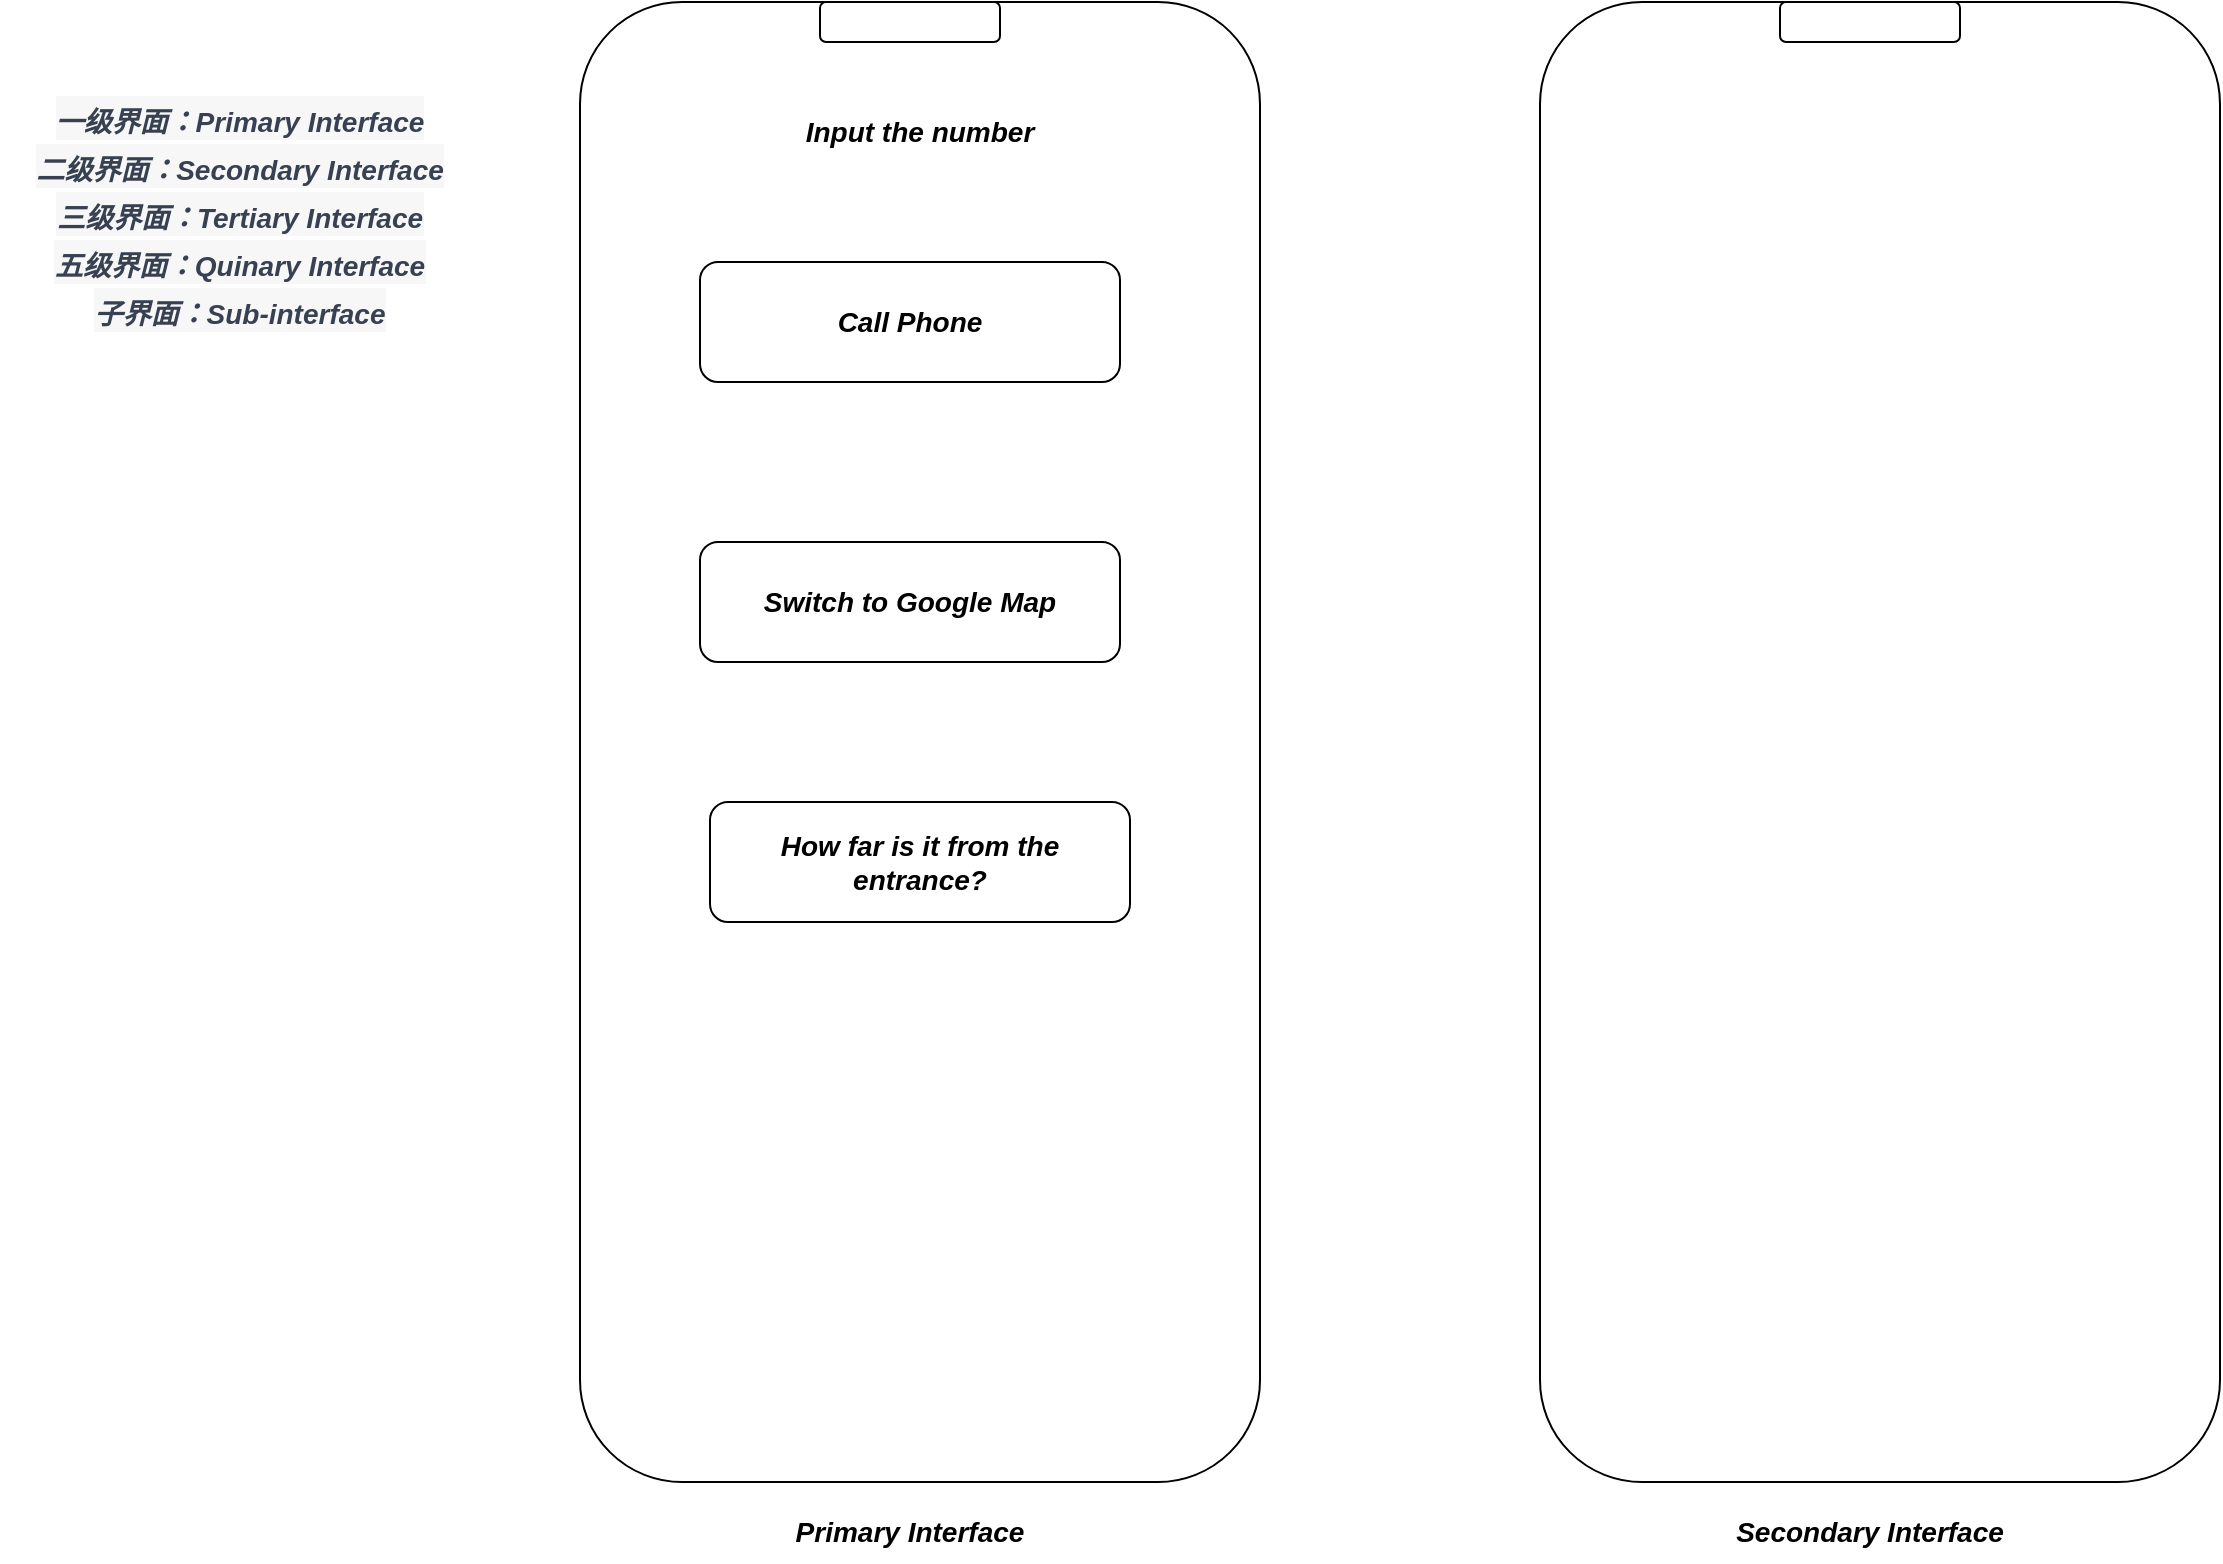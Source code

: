 <mxfile version="17.4.2" type="device"><diagram id="w_MZbceoAxADV6X89ecW" name="第 1 页"><mxGraphModel dx="1246" dy="905" grid="1" gridSize="10" guides="1" tooltips="1" connect="1" arrows="1" fold="1" page="1" pageScale="1" pageWidth="827" pageHeight="1169" math="0" shadow="0"><root><mxCell id="0"/><mxCell id="1" parent="0"/><mxCell id="mHsHHV-BM0eWh_N-UW0s-1" value="" style="rounded=1;whiteSpace=wrap;html=1;" parent="1" vertex="1"><mxGeometry x="110" y="60" width="340" height="740" as="geometry"/></mxCell><mxCell id="mHsHHV-BM0eWh_N-UW0s-2" value="" style="rounded=1;whiteSpace=wrap;html=1;" parent="1" vertex="1"><mxGeometry x="230" y="60" width="90" height="20" as="geometry"/></mxCell><mxCell id="mHsHHV-BM0eWh_N-UW0s-4" value="&lt;b&gt;&lt;i&gt;&lt;font style=&quot;font-size: 14px&quot;&gt;Primary Interface&lt;/font&gt;&lt;/i&gt;&lt;/b&gt;" style="text;html=1;strokeColor=none;fillColor=none;align=center;verticalAlign=middle;whiteSpace=wrap;rounded=0;" parent="1" vertex="1"><mxGeometry x="200" y="810" width="150" height="30" as="geometry"/></mxCell><mxCell id="mHsHHV-BM0eWh_N-UW0s-5" value="" style="rounded=1;whiteSpace=wrap;html=1;" parent="1" vertex="1"><mxGeometry x="590" y="60" width="340" height="740" as="geometry"/></mxCell><mxCell id="mHsHHV-BM0eWh_N-UW0s-6" value="" style="rounded=1;whiteSpace=wrap;html=1;" parent="1" vertex="1"><mxGeometry x="710" y="60" width="90" height="20" as="geometry"/></mxCell><mxCell id="mHsHHV-BM0eWh_N-UW0s-7" value="&lt;b&gt;&lt;i&gt;&lt;font style=&quot;font-size: 14px&quot;&gt;Secondary Interface&lt;/font&gt;&lt;/i&gt;&lt;/b&gt;" style="text;html=1;strokeColor=none;fillColor=none;align=center;verticalAlign=middle;whiteSpace=wrap;rounded=0;" parent="1" vertex="1"><mxGeometry x="680" y="810" width="150" height="30" as="geometry"/></mxCell><mxCell id="mHsHHV-BM0eWh_N-UW0s-9" value="&lt;span style=&quot;color: rgb(55 , 65 , 81) ; font-family: , , , , &amp;#34;segoe ui&amp;#34; , &amp;#34;roboto&amp;#34; , &amp;#34;ubuntu&amp;#34; , &amp;#34;cantarell&amp;#34; , &amp;#34;noto sans&amp;#34; , sans-serif , &amp;#34;helvetica neue&amp;#34; , &amp;#34;arial&amp;#34; , &amp;#34;apple color emoji&amp;#34; , &amp;#34;segoe ui emoji&amp;#34; , &amp;#34;segoe ui symbol&amp;#34; , &amp;#34;noto color emoji&amp;#34; ; font-size: 20px ; background-color: rgb(247 , 247 , 248)&quot;&gt;&lt;b style=&quot;font-size: 14px&quot;&gt;&lt;i&gt;一级界面：Primary Interface&lt;br&gt;二级界面：Secondary Interface&lt;br&gt;三级界面：Tertiary Interface&lt;br&gt;五级界面：Quinary Interface&lt;br&gt;子界面：Sub-interface&lt;/i&gt;&lt;/b&gt;&lt;/span&gt;" style="text;html=1;strokeColor=none;fillColor=none;align=center;verticalAlign=middle;whiteSpace=wrap;rounded=0;fontSize=14;" parent="1" vertex="1"><mxGeometry x="-180" y="100" width="240" height="130" as="geometry"/></mxCell><mxCell id="PLhqbSJP3X6FwB8Kpd56-1" value="&lt;font style=&quot;font-size: 14px&quot;&gt;&lt;b&gt;&lt;i&gt;Call Phone&lt;/i&gt;&lt;/b&gt;&lt;/font&gt;" style="rounded=1;whiteSpace=wrap;html=1;" vertex="1" parent="1"><mxGeometry x="170" y="190" width="210" height="60" as="geometry"/></mxCell><mxCell id="PLhqbSJP3X6FwB8Kpd56-2" value="&lt;font style=&quot;font-size: 14px&quot;&gt;&lt;b&gt;&lt;i&gt;Input the number&lt;/i&gt;&lt;/b&gt;&lt;/font&gt;" style="text;html=1;strokeColor=none;fillColor=none;align=center;verticalAlign=middle;whiteSpace=wrap;rounded=0;" vertex="1" parent="1"><mxGeometry x="185" y="110" width="190" height="30" as="geometry"/></mxCell><mxCell id="PLhqbSJP3X6FwB8Kpd56-5" value="&lt;font style=&quot;font-size: 14px&quot;&gt;&lt;b&gt;&lt;i&gt;Switch to Google Map&lt;/i&gt;&lt;/b&gt;&lt;/font&gt;" style="rounded=1;whiteSpace=wrap;html=1;" vertex="1" parent="1"><mxGeometry x="170" y="330" width="210" height="60" as="geometry"/></mxCell><mxCell id="PLhqbSJP3X6FwB8Kpd56-6" value="&lt;font style=&quot;font-size: 14px&quot;&gt;&lt;b&gt;&lt;i&gt;How far is it from the entrance?&lt;/i&gt;&lt;/b&gt;&lt;/font&gt;" style="rounded=1;whiteSpace=wrap;html=1;" vertex="1" parent="1"><mxGeometry x="175" y="460" width="210" height="60" as="geometry"/></mxCell></root></mxGraphModel></diagram></mxfile>